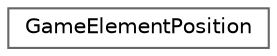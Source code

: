 digraph "Graphical Class Hierarchy"
{
 // LATEX_PDF_SIZE
  bgcolor="transparent";
  edge [fontname=Helvetica,fontsize=10,labelfontname=Helvetica,labelfontsize=10];
  node [fontname=Helvetica,fontsize=10,shape=box,height=0.2,width=0.4];
  rankdir="LR";
  Node0 [id="Node000000",label="GameElementPosition",height=0.2,width=0.4,color="grey40", fillcolor="white", style="filled",URL="$class_game_element_position.html",tooltip="Represents the position of a game element."];
}
